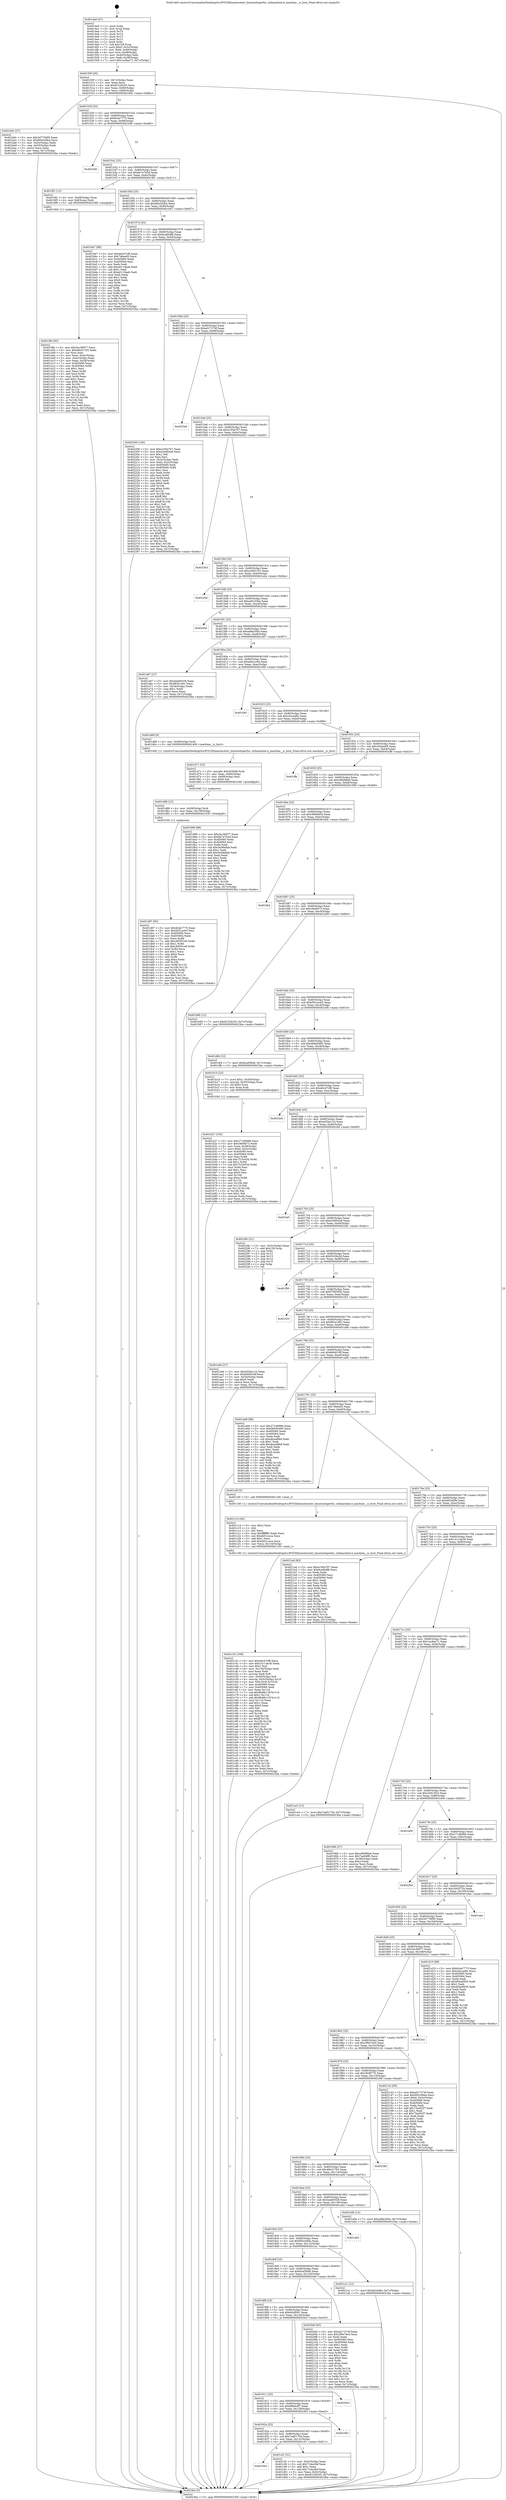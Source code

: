 digraph "0x4014e0" {
  label = "0x4014e0 (/mnt/c/Users/mathe/Desktop/tcc/POCII/binaries/extr_linuxtoolsperfui..utilmachine.h_machine__is_host_Final-ollvm.out::main(0))"
  labelloc = "t"
  node[shape=record]

  Entry [label="",width=0.3,height=0.3,shape=circle,fillcolor=black,style=filled]
  "0x40150f" [label="{
     0x40150f [26]\l
     | [instrs]\l
     &nbsp;&nbsp;0x40150f \<+3\>: mov -0x7c(%rbp),%eax\l
     &nbsp;&nbsp;0x401512 \<+2\>: mov %eax,%ecx\l
     &nbsp;&nbsp;0x401514 \<+6\>: sub $0x81526c55,%ecx\l
     &nbsp;&nbsp;0x40151a \<+3\>: mov %eax,-0x80(%rbp)\l
     &nbsp;&nbsp;0x40151d \<+6\>: mov %ecx,-0x84(%rbp)\l
     &nbsp;&nbsp;0x401523 \<+6\>: je 0000000000401b9c \<main+0x6bc\>\l
  }"]
  "0x401b9c" [label="{
     0x401b9c [27]\l
     | [instrs]\l
     &nbsp;&nbsp;0x401b9c \<+5\>: mov $0x3d775695,%eax\l
     &nbsp;&nbsp;0x401ba1 \<+5\>: mov $0x90a520b4,%ecx\l
     &nbsp;&nbsp;0x401ba6 \<+3\>: mov -0x5c(%rbp),%edx\l
     &nbsp;&nbsp;0x401ba9 \<+3\>: cmp -0x50(%rbp),%edx\l
     &nbsp;&nbsp;0x401bac \<+3\>: cmovl %ecx,%eax\l
     &nbsp;&nbsp;0x401baf \<+3\>: mov %eax,-0x7c(%rbp)\l
     &nbsp;&nbsp;0x401bb2 \<+5\>: jmp 00000000004023ba \<main+0xeda\>\l
  }"]
  "0x401529" [label="{
     0x401529 [25]\l
     | [instrs]\l
     &nbsp;&nbsp;0x401529 \<+5\>: jmp 000000000040152e \<main+0x4e\>\l
     &nbsp;&nbsp;0x40152e \<+3\>: mov -0x80(%rbp),%eax\l
     &nbsp;&nbsp;0x401531 \<+5\>: sub $0x8c4e7775,%eax\l
     &nbsp;&nbsp;0x401536 \<+6\>: mov %eax,-0x88(%rbp)\l
     &nbsp;&nbsp;0x40153c \<+6\>: je 0000000000402348 \<main+0xe68\>\l
  }"]
  Exit [label="",width=0.3,height=0.3,shape=circle,fillcolor=black,style=filled,peripheries=2]
  "0x402348" [label="{
     0x402348\l
  }", style=dashed]
  "0x401542" [label="{
     0x401542 [25]\l
     | [instrs]\l
     &nbsp;&nbsp;0x401542 \<+5\>: jmp 0000000000401547 \<main+0x67\>\l
     &nbsp;&nbsp;0x401547 \<+3\>: mov -0x80(%rbp),%eax\l
     &nbsp;&nbsp;0x40154a \<+5\>: sub $0x8e7e7b5d,%eax\l
     &nbsp;&nbsp;0x40154f \<+6\>: mov %eax,-0x8c(%rbp)\l
     &nbsp;&nbsp;0x401555 \<+6\>: je 00000000004019f1 \<main+0x511\>\l
  }"]
  "0x401d97" [label="{
     0x401d97 [93]\l
     | [instrs]\l
     &nbsp;&nbsp;0x401d97 \<+5\>: mov $0x8c4e7775,%eax\l
     &nbsp;&nbsp;0x401d9c \<+5\>: mov $0xd501acb5,%esi\l
     &nbsp;&nbsp;0x401da1 \<+7\>: mov 0x405060,%ecx\l
     &nbsp;&nbsp;0x401da8 \<+7\>: mov 0x405064,%edx\l
     &nbsp;&nbsp;0x401daf \<+3\>: mov %ecx,%r8d\l
     &nbsp;&nbsp;0x401db2 \<+7\>: add $0xc85001e9,%r8d\l
     &nbsp;&nbsp;0x401db9 \<+4\>: sub $0x1,%r8d\l
     &nbsp;&nbsp;0x401dbd \<+7\>: sub $0xc85001e9,%r8d\l
     &nbsp;&nbsp;0x401dc4 \<+4\>: imul %r8d,%ecx\l
     &nbsp;&nbsp;0x401dc8 \<+3\>: and $0x1,%ecx\l
     &nbsp;&nbsp;0x401dcb \<+3\>: cmp $0x0,%ecx\l
     &nbsp;&nbsp;0x401dce \<+4\>: sete %r9b\l
     &nbsp;&nbsp;0x401dd2 \<+3\>: cmp $0xa,%edx\l
     &nbsp;&nbsp;0x401dd5 \<+4\>: setl %r10b\l
     &nbsp;&nbsp;0x401dd9 \<+3\>: mov %r9b,%r11b\l
     &nbsp;&nbsp;0x401ddc \<+3\>: and %r10b,%r11b\l
     &nbsp;&nbsp;0x401ddf \<+3\>: xor %r10b,%r9b\l
     &nbsp;&nbsp;0x401de2 \<+3\>: or %r9b,%r11b\l
     &nbsp;&nbsp;0x401de5 \<+4\>: test $0x1,%r11b\l
     &nbsp;&nbsp;0x401de9 \<+3\>: cmovne %esi,%eax\l
     &nbsp;&nbsp;0x401dec \<+3\>: mov %eax,-0x7c(%rbp)\l
     &nbsp;&nbsp;0x401def \<+5\>: jmp 00000000004023ba \<main+0xeda\>\l
  }"]
  "0x4019f1" [label="{
     0x4019f1 [13]\l
     | [instrs]\l
     &nbsp;&nbsp;0x4019f1 \<+4\>: mov -0x48(%rbp),%rax\l
     &nbsp;&nbsp;0x4019f5 \<+4\>: mov 0x8(%rax),%rdi\l
     &nbsp;&nbsp;0x4019f9 \<+5\>: call 0000000000401060 \<atoi@plt\>\l
     | [calls]\l
     &nbsp;&nbsp;0x401060 \{1\} (unknown)\l
  }"]
  "0x40155b" [label="{
     0x40155b [25]\l
     | [instrs]\l
     &nbsp;&nbsp;0x40155b \<+5\>: jmp 0000000000401560 \<main+0x80\>\l
     &nbsp;&nbsp;0x401560 \<+3\>: mov -0x80(%rbp),%eax\l
     &nbsp;&nbsp;0x401563 \<+5\>: sub $0x90a520b4,%eax\l
     &nbsp;&nbsp;0x401568 \<+6\>: mov %eax,-0x90(%rbp)\l
     &nbsp;&nbsp;0x40156e \<+6\>: je 0000000000401bb7 \<main+0x6d7\>\l
  }"]
  "0x401d88" [label="{
     0x401d88 [15]\l
     | [instrs]\l
     &nbsp;&nbsp;0x401d88 \<+4\>: mov -0x58(%rbp),%rdi\l
     &nbsp;&nbsp;0x401d8c \<+6\>: mov %eax,-0x138(%rbp)\l
     &nbsp;&nbsp;0x401d92 \<+5\>: call 0000000000401030 \<free@plt\>\l
     | [calls]\l
     &nbsp;&nbsp;0x401030 \{1\} (unknown)\l
  }"]
  "0x401bb7" [label="{
     0x401bb7 [88]\l
     | [instrs]\l
     &nbsp;&nbsp;0x401bb7 \<+5\>: mov $0xddc47cf8,%eax\l
     &nbsp;&nbsp;0x401bbc \<+5\>: mov $0x746ee93,%ecx\l
     &nbsp;&nbsp;0x401bc1 \<+7\>: mov 0x405060,%edx\l
     &nbsp;&nbsp;0x401bc8 \<+7\>: mov 0x405064,%esi\l
     &nbsp;&nbsp;0x401bcf \<+2\>: mov %edx,%edi\l
     &nbsp;&nbsp;0x401bd1 \<+6\>: add $0xa0119aab,%edi\l
     &nbsp;&nbsp;0x401bd7 \<+3\>: sub $0x1,%edi\l
     &nbsp;&nbsp;0x401bda \<+6\>: sub $0xa0119aab,%edi\l
     &nbsp;&nbsp;0x401be0 \<+3\>: imul %edi,%edx\l
     &nbsp;&nbsp;0x401be3 \<+3\>: and $0x1,%edx\l
     &nbsp;&nbsp;0x401be6 \<+3\>: cmp $0x0,%edx\l
     &nbsp;&nbsp;0x401be9 \<+4\>: sete %r8b\l
     &nbsp;&nbsp;0x401bed \<+3\>: cmp $0xa,%esi\l
     &nbsp;&nbsp;0x401bf0 \<+4\>: setl %r9b\l
     &nbsp;&nbsp;0x401bf4 \<+3\>: mov %r8b,%r10b\l
     &nbsp;&nbsp;0x401bf7 \<+3\>: and %r9b,%r10b\l
     &nbsp;&nbsp;0x401bfa \<+3\>: xor %r9b,%r8b\l
     &nbsp;&nbsp;0x401bfd \<+3\>: or %r8b,%r10b\l
     &nbsp;&nbsp;0x401c00 \<+4\>: test $0x1,%r10b\l
     &nbsp;&nbsp;0x401c04 \<+3\>: cmovne %ecx,%eax\l
     &nbsp;&nbsp;0x401c07 \<+3\>: mov %eax,-0x7c(%rbp)\l
     &nbsp;&nbsp;0x401c0a \<+5\>: jmp 00000000004023ba \<main+0xeda\>\l
  }"]
  "0x401574" [label="{
     0x401574 [25]\l
     | [instrs]\l
     &nbsp;&nbsp;0x401574 \<+5\>: jmp 0000000000401579 \<main+0x99\>\l
     &nbsp;&nbsp;0x401579 \<+3\>: mov -0x80(%rbp),%eax\l
     &nbsp;&nbsp;0x40157c \<+5\>: sub $0x9ca80dfb,%eax\l
     &nbsp;&nbsp;0x401581 \<+6\>: mov %eax,-0x94(%rbp)\l
     &nbsp;&nbsp;0x401587 \<+6\>: je 0000000000402200 \<main+0xd20\>\l
  }"]
  "0x401d71" [label="{
     0x401d71 [23]\l
     | [instrs]\l
     &nbsp;&nbsp;0x401d71 \<+10\>: movabs $0x4030d6,%rdi\l
     &nbsp;&nbsp;0x401d7b \<+3\>: mov %eax,-0x60(%rbp)\l
     &nbsp;&nbsp;0x401d7e \<+3\>: mov -0x60(%rbp),%esi\l
     &nbsp;&nbsp;0x401d81 \<+2\>: mov $0x0,%al\l
     &nbsp;&nbsp;0x401d83 \<+5\>: call 0000000000401040 \<printf@plt\>\l
     | [calls]\l
     &nbsp;&nbsp;0x401040 \{1\} (unknown)\l
  }"]
  "0x402200" [label="{
     0x402200 [140]\l
     | [instrs]\l
     &nbsp;&nbsp;0x402200 \<+5\>: mov $0xa195a767,%eax\l
     &nbsp;&nbsp;0x402205 \<+5\>: mov $0xe34902e8,%ecx\l
     &nbsp;&nbsp;0x40220a \<+2\>: mov $0x1,%dl\l
     &nbsp;&nbsp;0x40220c \<+2\>: xor %esi,%esi\l
     &nbsp;&nbsp;0x40220e \<+3\>: mov -0x3c(%rbp),%edi\l
     &nbsp;&nbsp;0x402211 \<+3\>: mov %edi,-0x2c(%rbp)\l
     &nbsp;&nbsp;0x402214 \<+7\>: mov 0x405060,%edi\l
     &nbsp;&nbsp;0x40221b \<+8\>: mov 0x405064,%r8d\l
     &nbsp;&nbsp;0x402223 \<+3\>: sub $0x1,%esi\l
     &nbsp;&nbsp;0x402226 \<+3\>: mov %edi,%r9d\l
     &nbsp;&nbsp;0x402229 \<+3\>: add %esi,%r9d\l
     &nbsp;&nbsp;0x40222c \<+4\>: imul %r9d,%edi\l
     &nbsp;&nbsp;0x402230 \<+3\>: and $0x1,%edi\l
     &nbsp;&nbsp;0x402233 \<+3\>: cmp $0x0,%edi\l
     &nbsp;&nbsp;0x402236 \<+4\>: sete %r10b\l
     &nbsp;&nbsp;0x40223a \<+4\>: cmp $0xa,%r8d\l
     &nbsp;&nbsp;0x40223e \<+4\>: setl %r11b\l
     &nbsp;&nbsp;0x402242 \<+3\>: mov %r10b,%bl\l
     &nbsp;&nbsp;0x402245 \<+3\>: xor $0xff,%bl\l
     &nbsp;&nbsp;0x402248 \<+3\>: mov %r11b,%r14b\l
     &nbsp;&nbsp;0x40224b \<+4\>: xor $0xff,%r14b\l
     &nbsp;&nbsp;0x40224f \<+3\>: xor $0x1,%dl\l
     &nbsp;&nbsp;0x402252 \<+3\>: mov %bl,%r15b\l
     &nbsp;&nbsp;0x402255 \<+4\>: and $0xff,%r15b\l
     &nbsp;&nbsp;0x402259 \<+3\>: and %dl,%r10b\l
     &nbsp;&nbsp;0x40225c \<+3\>: mov %r14b,%r12b\l
     &nbsp;&nbsp;0x40225f \<+4\>: and $0xff,%r12b\l
     &nbsp;&nbsp;0x402263 \<+3\>: and %dl,%r11b\l
     &nbsp;&nbsp;0x402266 \<+3\>: or %r10b,%r15b\l
     &nbsp;&nbsp;0x402269 \<+3\>: or %r11b,%r12b\l
     &nbsp;&nbsp;0x40226c \<+3\>: xor %r12b,%r15b\l
     &nbsp;&nbsp;0x40226f \<+3\>: or %r14b,%bl\l
     &nbsp;&nbsp;0x402272 \<+3\>: xor $0xff,%bl\l
     &nbsp;&nbsp;0x402275 \<+3\>: or $0x1,%dl\l
     &nbsp;&nbsp;0x402278 \<+2\>: and %dl,%bl\l
     &nbsp;&nbsp;0x40227a \<+3\>: or %bl,%r15b\l
     &nbsp;&nbsp;0x40227d \<+4\>: test $0x1,%r15b\l
     &nbsp;&nbsp;0x402281 \<+3\>: cmovne %ecx,%eax\l
     &nbsp;&nbsp;0x402284 \<+3\>: mov %eax,-0x7c(%rbp)\l
     &nbsp;&nbsp;0x402287 \<+5\>: jmp 00000000004023ba \<main+0xeda\>\l
  }"]
  "0x40158d" [label="{
     0x40158d [25]\l
     | [instrs]\l
     &nbsp;&nbsp;0x40158d \<+5\>: jmp 0000000000401592 \<main+0xb2\>\l
     &nbsp;&nbsp;0x401592 \<+3\>: mov -0x80(%rbp),%eax\l
     &nbsp;&nbsp;0x401595 \<+5\>: sub $0xa017274f,%eax\l
     &nbsp;&nbsp;0x40159a \<+6\>: mov %eax,-0x98(%rbp)\l
     &nbsp;&nbsp;0x4015a0 \<+6\>: je 00000000004023a0 \<main+0xec0\>\l
  }"]
  "0x401943" [label="{
     0x401943\l
  }", style=dashed]
  "0x4023a0" [label="{
     0x4023a0\l
  }", style=dashed]
  "0x4015a6" [label="{
     0x4015a6 [25]\l
     | [instrs]\l
     &nbsp;&nbsp;0x4015a6 \<+5\>: jmp 00000000004015ab \<main+0xcb\>\l
     &nbsp;&nbsp;0x4015ab \<+3\>: mov -0x80(%rbp),%eax\l
     &nbsp;&nbsp;0x4015ae \<+5\>: sub $0xa195a767,%eax\l
     &nbsp;&nbsp;0x4015b3 \<+6\>: mov %eax,-0x9c(%rbp)\l
     &nbsp;&nbsp;0x4015b9 \<+6\>: je 00000000004023b3 \<main+0xed3\>\l
  }"]
  "0x401cf1" [label="{
     0x401cf1 [31]\l
     | [instrs]\l
     &nbsp;&nbsp;0x401cf1 \<+3\>: mov -0x5c(%rbp),%eax\l
     &nbsp;&nbsp;0x401cf4 \<+5\>: sub $0x71dec9af,%eax\l
     &nbsp;&nbsp;0x401cf9 \<+3\>: add $0x1,%eax\l
     &nbsp;&nbsp;0x401cfc \<+5\>: add $0x71dec9af,%eax\l
     &nbsp;&nbsp;0x401d01 \<+3\>: mov %eax,-0x5c(%rbp)\l
     &nbsp;&nbsp;0x401d04 \<+7\>: movl $0x81526c55,-0x7c(%rbp)\l
     &nbsp;&nbsp;0x401d0b \<+5\>: jmp 00000000004023ba \<main+0xeda\>\l
  }"]
  "0x4023b3" [label="{
     0x4023b3\l
  }", style=dashed]
  "0x4015bf" [label="{
     0x4015bf [25]\l
     | [instrs]\l
     &nbsp;&nbsp;0x4015bf \<+5\>: jmp 00000000004015c4 \<main+0xe4\>\l
     &nbsp;&nbsp;0x4015c4 \<+3\>: mov -0x80(%rbp),%eax\l
     &nbsp;&nbsp;0x4015c7 \<+5\>: sub $0xa3d02191,%eax\l
     &nbsp;&nbsp;0x4015cc \<+6\>: mov %eax,-0xa0(%rbp)\l
     &nbsp;&nbsp;0x4015d2 \<+6\>: je 0000000000401e2e \<main+0x94e\>\l
  }"]
  "0x40192a" [label="{
     0x40192a [25]\l
     | [instrs]\l
     &nbsp;&nbsp;0x40192a \<+5\>: jmp 000000000040192f \<main+0x44f\>\l
     &nbsp;&nbsp;0x40192f \<+3\>: mov -0x80(%rbp),%eax\l
     &nbsp;&nbsp;0x401932 \<+5\>: sub $0x7ad0175d,%eax\l
     &nbsp;&nbsp;0x401937 \<+6\>: mov %eax,-0x12c(%rbp)\l
     &nbsp;&nbsp;0x40193d \<+6\>: je 0000000000401cf1 \<main+0x811\>\l
  }"]
  "0x401e2e" [label="{
     0x401e2e\l
  }", style=dashed]
  "0x4015d8" [label="{
     0x4015d8 [25]\l
     | [instrs]\l
     &nbsp;&nbsp;0x4015d8 \<+5\>: jmp 00000000004015dd \<main+0xfd\>\l
     &nbsp;&nbsp;0x4015dd \<+3\>: mov -0x80(%rbp),%eax\l
     &nbsp;&nbsp;0x4015e0 \<+5\>: sub $0xad5c33be,%eax\l
     &nbsp;&nbsp;0x4015e5 \<+6\>: mov %eax,-0xa4(%rbp)\l
     &nbsp;&nbsp;0x4015eb \<+6\>: je 000000000040204e \<main+0xb6e\>\l
  }"]
  "0x402383" [label="{
     0x402383\l
  }", style=dashed]
  "0x40204e" [label="{
     0x40204e\l
  }", style=dashed]
  "0x4015f1" [label="{
     0x4015f1 [25]\l
     | [instrs]\l
     &nbsp;&nbsp;0x4015f1 \<+5\>: jmp 00000000004015f6 \<main+0x116\>\l
     &nbsp;&nbsp;0x4015f6 \<+3\>: mov -0x80(%rbp),%eax\l
     &nbsp;&nbsp;0x4015f9 \<+5\>: sub $0xad9e295e,%eax\l
     &nbsp;&nbsp;0x4015fe \<+6\>: mov %eax,-0xa8(%rbp)\l
     &nbsp;&nbsp;0x401604 \<+6\>: je 0000000000401a67 \<main+0x587\>\l
  }"]
  "0x401911" [label="{
     0x401911 [25]\l
     | [instrs]\l
     &nbsp;&nbsp;0x401911 \<+5\>: jmp 0000000000401916 \<main+0x436\>\l
     &nbsp;&nbsp;0x401916 \<+3\>: mov -0x80(%rbp),%eax\l
     &nbsp;&nbsp;0x401919 \<+5\>: sub $0x6f66b4f7,%eax\l
     &nbsp;&nbsp;0x40191e \<+6\>: mov %eax,-0x128(%rbp)\l
     &nbsp;&nbsp;0x401924 \<+6\>: je 0000000000402383 \<main+0xea3\>\l
  }"]
  "0x401a67" [label="{
     0x401a67 [27]\l
     | [instrs]\l
     &nbsp;&nbsp;0x401a67 \<+5\>: mov $0x4add0328,%eax\l
     &nbsp;&nbsp;0x401a6c \<+5\>: mov $0xf83e1461,%ecx\l
     &nbsp;&nbsp;0x401a71 \<+3\>: mov -0x34(%rbp),%edx\l
     &nbsp;&nbsp;0x401a74 \<+3\>: cmp $0x1,%edx\l
     &nbsp;&nbsp;0x401a77 \<+3\>: cmovl %ecx,%eax\l
     &nbsp;&nbsp;0x401a7a \<+3\>: mov %eax,-0x7c(%rbp)\l
     &nbsp;&nbsp;0x401a7d \<+5\>: jmp 00000000004023ba \<main+0xeda\>\l
  }"]
  "0x40160a" [label="{
     0x40160a [25]\l
     | [instrs]\l
     &nbsp;&nbsp;0x40160a \<+5\>: jmp 000000000040160f \<main+0x12f\>\l
     &nbsp;&nbsp;0x40160f \<+3\>: mov -0x80(%rbp),%eax\l
     &nbsp;&nbsp;0x401612 \<+5\>: sub $0xaf4e1e46,%eax\l
     &nbsp;&nbsp;0x401617 \<+6\>: mov %eax,-0xac(%rbp)\l
     &nbsp;&nbsp;0x40161d \<+6\>: je 0000000000401f40 \<main+0xa60\>\l
  }"]
  "0x4020e3" [label="{
     0x4020e3\l
  }", style=dashed]
  "0x401f40" [label="{
     0x401f40\l
  }", style=dashed]
  "0x401623" [label="{
     0x401623 [25]\l
     | [instrs]\l
     &nbsp;&nbsp;0x401623 \<+5\>: jmp 0000000000401628 \<main+0x148\>\l
     &nbsp;&nbsp;0x401628 \<+3\>: mov -0x80(%rbp),%eax\l
     &nbsp;&nbsp;0x40162b \<+5\>: sub $0xc02cad9c,%eax\l
     &nbsp;&nbsp;0x401630 \<+6\>: mov %eax,-0xb0(%rbp)\l
     &nbsp;&nbsp;0x401636 \<+6\>: je 0000000000401d68 \<main+0x888\>\l
  }"]
  "0x4018f8" [label="{
     0x4018f8 [25]\l
     | [instrs]\l
     &nbsp;&nbsp;0x4018f8 \<+5\>: jmp 00000000004018fd \<main+0x41d\>\l
     &nbsp;&nbsp;0x4018fd \<+3\>: mov -0x80(%rbp),%eax\l
     &nbsp;&nbsp;0x401900 \<+5\>: sub $0x6cfcf091,%eax\l
     &nbsp;&nbsp;0x401905 \<+6\>: mov %eax,-0x124(%rbp)\l
     &nbsp;&nbsp;0x40190b \<+6\>: je 00000000004020e3 \<main+0xc03\>\l
  }"]
  "0x401d68" [label="{
     0x401d68 [9]\l
     | [instrs]\l
     &nbsp;&nbsp;0x401d68 \<+4\>: mov -0x58(%rbp),%rdi\l
     &nbsp;&nbsp;0x401d6c \<+5\>: call 0000000000401400 \<machine__is_host\>\l
     | [calls]\l
     &nbsp;&nbsp;0x401400 \{1\} (/mnt/c/Users/mathe/Desktop/tcc/POCII/binaries/extr_linuxtoolsperfui..utilmachine.h_machine__is_host_Final-ollvm.out::machine__is_host)\l
  }"]
  "0x40163c" [label="{
     0x40163c [25]\l
     | [instrs]\l
     &nbsp;&nbsp;0x40163c \<+5\>: jmp 0000000000401641 \<main+0x161\>\l
     &nbsp;&nbsp;0x401641 \<+3\>: mov -0x80(%rbp),%eax\l
     &nbsp;&nbsp;0x401644 \<+5\>: sub $0xc05eee09,%eax\l
     &nbsp;&nbsp;0x401649 \<+6\>: mov %eax,-0xb4(%rbp)\l
     &nbsp;&nbsp;0x40164f \<+6\>: je 0000000000401ffb \<main+0xb1b\>\l
  }"]
  "0x4020ef" [label="{
     0x4020ef [83]\l
     | [instrs]\l
     &nbsp;&nbsp;0x4020ef \<+5\>: mov $0xa017274f,%eax\l
     &nbsp;&nbsp;0x4020f4 \<+5\>: mov $0x3f9e7dcd,%ecx\l
     &nbsp;&nbsp;0x4020f9 \<+2\>: xor %edx,%edx\l
     &nbsp;&nbsp;0x4020fb \<+7\>: mov 0x405060,%esi\l
     &nbsp;&nbsp;0x402102 \<+7\>: mov 0x405064,%edi\l
     &nbsp;&nbsp;0x402109 \<+3\>: sub $0x1,%edx\l
     &nbsp;&nbsp;0x40210c \<+3\>: mov %esi,%r8d\l
     &nbsp;&nbsp;0x40210f \<+3\>: add %edx,%r8d\l
     &nbsp;&nbsp;0x402112 \<+4\>: imul %r8d,%esi\l
     &nbsp;&nbsp;0x402116 \<+3\>: and $0x1,%esi\l
     &nbsp;&nbsp;0x402119 \<+3\>: cmp $0x0,%esi\l
     &nbsp;&nbsp;0x40211c \<+4\>: sete %r9b\l
     &nbsp;&nbsp;0x402120 \<+3\>: cmp $0xa,%edi\l
     &nbsp;&nbsp;0x402123 \<+4\>: setl %r10b\l
     &nbsp;&nbsp;0x402127 \<+3\>: mov %r9b,%r11b\l
     &nbsp;&nbsp;0x40212a \<+3\>: and %r10b,%r11b\l
     &nbsp;&nbsp;0x40212d \<+3\>: xor %r10b,%r9b\l
     &nbsp;&nbsp;0x402130 \<+3\>: or %r9b,%r11b\l
     &nbsp;&nbsp;0x402133 \<+4\>: test $0x1,%r11b\l
     &nbsp;&nbsp;0x402137 \<+3\>: cmovne %ecx,%eax\l
     &nbsp;&nbsp;0x40213a \<+3\>: mov %eax,-0x7c(%rbp)\l
     &nbsp;&nbsp;0x40213d \<+5\>: jmp 00000000004023ba \<main+0xeda\>\l
  }"]
  "0x401ffb" [label="{
     0x401ffb\l
  }", style=dashed]
  "0x401655" [label="{
     0x401655 [25]\l
     | [instrs]\l
     &nbsp;&nbsp;0x401655 \<+5\>: jmp 000000000040165a \<main+0x17a\>\l
     &nbsp;&nbsp;0x40165a \<+3\>: mov -0x80(%rbp),%eax\l
     &nbsp;&nbsp;0x40165d \<+5\>: sub $0xc69d98e6,%eax\l
     &nbsp;&nbsp;0x401662 \<+6\>: mov %eax,-0xb8(%rbp)\l
     &nbsp;&nbsp;0x401668 \<+6\>: je 0000000000401999 \<main+0x4b9\>\l
  }"]
  "0x4018df" [label="{
     0x4018df [25]\l
     | [instrs]\l
     &nbsp;&nbsp;0x4018df \<+5\>: jmp 00000000004018e4 \<main+0x404\>\l
     &nbsp;&nbsp;0x4018e4 \<+3\>: mov -0x80(%rbp),%eax\l
     &nbsp;&nbsp;0x4018e7 \<+5\>: sub $0x6caf3846,%eax\l
     &nbsp;&nbsp;0x4018ec \<+6\>: mov %eax,-0x120(%rbp)\l
     &nbsp;&nbsp;0x4018f2 \<+6\>: je 00000000004020ef \<main+0xc0f\>\l
  }"]
  "0x401999" [label="{
     0x401999 [88]\l
     | [instrs]\l
     &nbsp;&nbsp;0x401999 \<+5\>: mov $0x3ec36977,%eax\l
     &nbsp;&nbsp;0x40199e \<+5\>: mov $0x8e7e7b5d,%ecx\l
     &nbsp;&nbsp;0x4019a3 \<+7\>: mov 0x405060,%edx\l
     &nbsp;&nbsp;0x4019aa \<+7\>: mov 0x405064,%esi\l
     &nbsp;&nbsp;0x4019b1 \<+2\>: mov %edx,%edi\l
     &nbsp;&nbsp;0x4019b3 \<+6\>: sub $0x5e58e8ab,%edi\l
     &nbsp;&nbsp;0x4019b9 \<+3\>: sub $0x1,%edi\l
     &nbsp;&nbsp;0x4019bc \<+6\>: add $0x5e58e8ab,%edi\l
     &nbsp;&nbsp;0x4019c2 \<+3\>: imul %edi,%edx\l
     &nbsp;&nbsp;0x4019c5 \<+3\>: and $0x1,%edx\l
     &nbsp;&nbsp;0x4019c8 \<+3\>: cmp $0x0,%edx\l
     &nbsp;&nbsp;0x4019cb \<+4\>: sete %r8b\l
     &nbsp;&nbsp;0x4019cf \<+3\>: cmp $0xa,%esi\l
     &nbsp;&nbsp;0x4019d2 \<+4\>: setl %r9b\l
     &nbsp;&nbsp;0x4019d6 \<+3\>: mov %r8b,%r10b\l
     &nbsp;&nbsp;0x4019d9 \<+3\>: and %r9b,%r10b\l
     &nbsp;&nbsp;0x4019dc \<+3\>: xor %r9b,%r8b\l
     &nbsp;&nbsp;0x4019df \<+3\>: or %r8b,%r10b\l
     &nbsp;&nbsp;0x4019e2 \<+4\>: test $0x1,%r10b\l
     &nbsp;&nbsp;0x4019e6 \<+3\>: cmovne %ecx,%eax\l
     &nbsp;&nbsp;0x4019e9 \<+3\>: mov %eax,-0x7c(%rbp)\l
     &nbsp;&nbsp;0x4019ec \<+5\>: jmp 00000000004023ba \<main+0xeda\>\l
  }"]
  "0x40166e" [label="{
     0x40166e [25]\l
     | [instrs]\l
     &nbsp;&nbsp;0x40166e \<+5\>: jmp 0000000000401673 \<main+0x193\>\l
     &nbsp;&nbsp;0x401673 \<+3\>: mov -0x80(%rbp),%eax\l
     &nbsp;&nbsp;0x401676 \<+5\>: sub $0xc969e93e,%eax\l
     &nbsp;&nbsp;0x40167b \<+6\>: mov %eax,-0xbc(%rbp)\l
     &nbsp;&nbsp;0x401681 \<+6\>: je 0000000000401fb4 \<main+0xad4\>\l
  }"]
  "0x4021a1" [label="{
     0x4021a1 [12]\l
     | [instrs]\l
     &nbsp;&nbsp;0x4021a1 \<+7\>: movl $0xdd34d9e,-0x7c(%rbp)\l
     &nbsp;&nbsp;0x4021a8 \<+5\>: jmp 00000000004023ba \<main+0xeda\>\l
  }"]
  "0x401fb4" [label="{
     0x401fb4\l
  }", style=dashed]
  "0x401687" [label="{
     0x401687 [25]\l
     | [instrs]\l
     &nbsp;&nbsp;0x401687 \<+5\>: jmp 000000000040168c \<main+0x1ac\>\l
     &nbsp;&nbsp;0x40168c \<+3\>: mov -0x80(%rbp),%eax\l
     &nbsp;&nbsp;0x40168f \<+5\>: sub $0xc9e6f473,%eax\l
     &nbsp;&nbsp;0x401694 \<+6\>: mov %eax,-0xc0(%rbp)\l
     &nbsp;&nbsp;0x40169a \<+6\>: je 0000000000401b90 \<main+0x6b0\>\l
  }"]
  "0x4018c6" [label="{
     0x4018c6 [25]\l
     | [instrs]\l
     &nbsp;&nbsp;0x4018c6 \<+5\>: jmp 00000000004018cb \<main+0x3eb\>\l
     &nbsp;&nbsp;0x4018cb \<+3\>: mov -0x80(%rbp),%eax\l
     &nbsp;&nbsp;0x4018ce \<+5\>: sub $0x692c084a,%eax\l
     &nbsp;&nbsp;0x4018d3 \<+6\>: mov %eax,-0x11c(%rbp)\l
     &nbsp;&nbsp;0x4018d9 \<+6\>: je 00000000004021a1 \<main+0xcc1\>\l
  }"]
  "0x401b90" [label="{
     0x401b90 [12]\l
     | [instrs]\l
     &nbsp;&nbsp;0x401b90 \<+7\>: movl $0x81526c55,-0x7c(%rbp)\l
     &nbsp;&nbsp;0x401b97 \<+5\>: jmp 00000000004023ba \<main+0xeda\>\l
  }"]
  "0x4016a0" [label="{
     0x4016a0 [25]\l
     | [instrs]\l
     &nbsp;&nbsp;0x4016a0 \<+5\>: jmp 00000000004016a5 \<main+0x1c5\>\l
     &nbsp;&nbsp;0x4016a5 \<+3\>: mov -0x80(%rbp),%eax\l
     &nbsp;&nbsp;0x4016a8 \<+5\>: sub $0xd501acb5,%eax\l
     &nbsp;&nbsp;0x4016ad \<+6\>: mov %eax,-0xc4(%rbp)\l
     &nbsp;&nbsp;0x4016b3 \<+6\>: je 0000000000401df4 \<main+0x914\>\l
  }"]
  "0x401a82" [label="{
     0x401a82\l
  }", style=dashed]
  "0x401df4" [label="{
     0x401df4 [12]\l
     | [instrs]\l
     &nbsp;&nbsp;0x401df4 \<+7\>: movl $0x6caf3846,-0x7c(%rbp)\l
     &nbsp;&nbsp;0x401dfb \<+5\>: jmp 00000000004023ba \<main+0xeda\>\l
  }"]
  "0x4016b9" [label="{
     0x4016b9 [25]\l
     | [instrs]\l
     &nbsp;&nbsp;0x4016b9 \<+5\>: jmp 00000000004016be \<main+0x1de\>\l
     &nbsp;&nbsp;0x4016be \<+3\>: mov -0x80(%rbp),%eax\l
     &nbsp;&nbsp;0x4016c1 \<+5\>: sub $0xdb940485,%eax\l
     &nbsp;&nbsp;0x4016c6 \<+6\>: mov %eax,-0xc8(%rbp)\l
     &nbsp;&nbsp;0x4016cc \<+6\>: je 0000000000401b10 \<main+0x630\>\l
  }"]
  "0x401c3c" [label="{
     0x401c3c [169]\l
     | [instrs]\l
     &nbsp;&nbsp;0x401c3c \<+5\>: mov $0xddc47cf8,%ecx\l
     &nbsp;&nbsp;0x401c41 \<+5\>: mov $0x14114e36,%edx\l
     &nbsp;&nbsp;0x401c46 \<+3\>: mov $0x1,%sil\l
     &nbsp;&nbsp;0x401c49 \<+6\>: mov -0x134(%rbp),%edi\l
     &nbsp;&nbsp;0x401c4f \<+3\>: imul %eax,%edi\l
     &nbsp;&nbsp;0x401c52 \<+3\>: movslq %edi,%r8\l
     &nbsp;&nbsp;0x401c55 \<+4\>: mov -0x58(%rbp),%r9\l
     &nbsp;&nbsp;0x401c59 \<+4\>: movslq -0x5c(%rbp),%r10\l
     &nbsp;&nbsp;0x401c5d \<+4\>: mov %r8,(%r9,%r10,8)\l
     &nbsp;&nbsp;0x401c61 \<+7\>: mov 0x405060,%eax\l
     &nbsp;&nbsp;0x401c68 \<+7\>: mov 0x405064,%edi\l
     &nbsp;&nbsp;0x401c6f \<+3\>: mov %eax,%r11d\l
     &nbsp;&nbsp;0x401c72 \<+7\>: sub $0x8bd8c13f,%r11d\l
     &nbsp;&nbsp;0x401c79 \<+4\>: sub $0x1,%r11d\l
     &nbsp;&nbsp;0x401c7d \<+7\>: add $0x8bd8c13f,%r11d\l
     &nbsp;&nbsp;0x401c84 \<+4\>: imul %r11d,%eax\l
     &nbsp;&nbsp;0x401c88 \<+3\>: and $0x1,%eax\l
     &nbsp;&nbsp;0x401c8b \<+3\>: cmp $0x0,%eax\l
     &nbsp;&nbsp;0x401c8e \<+3\>: sete %bl\l
     &nbsp;&nbsp;0x401c91 \<+3\>: cmp $0xa,%edi\l
     &nbsp;&nbsp;0x401c94 \<+4\>: setl %r14b\l
     &nbsp;&nbsp;0x401c98 \<+3\>: mov %bl,%r15b\l
     &nbsp;&nbsp;0x401c9b \<+4\>: xor $0xff,%r15b\l
     &nbsp;&nbsp;0x401c9f \<+3\>: mov %r14b,%r12b\l
     &nbsp;&nbsp;0x401ca2 \<+4\>: xor $0xff,%r12b\l
     &nbsp;&nbsp;0x401ca6 \<+4\>: xor $0x1,%sil\l
     &nbsp;&nbsp;0x401caa \<+3\>: mov %r15b,%r13b\l
     &nbsp;&nbsp;0x401cad \<+4\>: and $0xff,%r13b\l
     &nbsp;&nbsp;0x401cb1 \<+3\>: and %sil,%bl\l
     &nbsp;&nbsp;0x401cb4 \<+3\>: mov %r12b,%al\l
     &nbsp;&nbsp;0x401cb7 \<+2\>: and $0xff,%al\l
     &nbsp;&nbsp;0x401cb9 \<+3\>: and %sil,%r14b\l
     &nbsp;&nbsp;0x401cbc \<+3\>: or %bl,%r13b\l
     &nbsp;&nbsp;0x401cbf \<+3\>: or %r14b,%al\l
     &nbsp;&nbsp;0x401cc2 \<+3\>: xor %al,%r13b\l
     &nbsp;&nbsp;0x401cc5 \<+3\>: or %r12b,%r15b\l
     &nbsp;&nbsp;0x401cc8 \<+4\>: xor $0xff,%r15b\l
     &nbsp;&nbsp;0x401ccc \<+4\>: or $0x1,%sil\l
     &nbsp;&nbsp;0x401cd0 \<+3\>: and %sil,%r15b\l
     &nbsp;&nbsp;0x401cd3 \<+3\>: or %r15b,%r13b\l
     &nbsp;&nbsp;0x401cd6 \<+4\>: test $0x1,%r13b\l
     &nbsp;&nbsp;0x401cda \<+3\>: cmovne %edx,%ecx\l
     &nbsp;&nbsp;0x401cdd \<+3\>: mov %ecx,-0x7c(%rbp)\l
     &nbsp;&nbsp;0x401ce0 \<+5\>: jmp 00000000004023ba \<main+0xeda\>\l
  }"]
  "0x401b10" [label="{
     0x401b10 [23]\l
     | [instrs]\l
     &nbsp;&nbsp;0x401b10 \<+7\>: movl $0x1,-0x50(%rbp)\l
     &nbsp;&nbsp;0x401b17 \<+4\>: movslq -0x50(%rbp),%rax\l
     &nbsp;&nbsp;0x401b1b \<+4\>: shl $0x3,%rax\l
     &nbsp;&nbsp;0x401b1f \<+3\>: mov %rax,%rdi\l
     &nbsp;&nbsp;0x401b22 \<+5\>: call 0000000000401050 \<malloc@plt\>\l
     | [calls]\l
     &nbsp;&nbsp;0x401050 \{1\} (unknown)\l
  }"]
  "0x4016d2" [label="{
     0x4016d2 [25]\l
     | [instrs]\l
     &nbsp;&nbsp;0x4016d2 \<+5\>: jmp 00000000004016d7 \<main+0x1f7\>\l
     &nbsp;&nbsp;0x4016d7 \<+3\>: mov -0x80(%rbp),%eax\l
     &nbsp;&nbsp;0x4016da \<+5\>: sub $0xddc47cf8,%eax\l
     &nbsp;&nbsp;0x4016df \<+6\>: mov %eax,-0xcc(%rbp)\l
     &nbsp;&nbsp;0x4016e5 \<+6\>: je 00000000004022eb \<main+0xe0b\>\l
  }"]
  "0x401c14" [label="{
     0x401c14 [40]\l
     | [instrs]\l
     &nbsp;&nbsp;0x401c14 \<+5\>: mov $0x2,%ecx\l
     &nbsp;&nbsp;0x401c19 \<+1\>: cltd\l
     &nbsp;&nbsp;0x401c1a \<+2\>: idiv %ecx\l
     &nbsp;&nbsp;0x401c1c \<+6\>: imul $0xfffffffe,%edx,%ecx\l
     &nbsp;&nbsp;0x401c22 \<+6\>: sub $0xd451ceca,%ecx\l
     &nbsp;&nbsp;0x401c28 \<+3\>: add $0x1,%ecx\l
     &nbsp;&nbsp;0x401c2b \<+6\>: add $0xd451ceca,%ecx\l
     &nbsp;&nbsp;0x401c31 \<+6\>: mov %ecx,-0x134(%rbp)\l
     &nbsp;&nbsp;0x401c37 \<+5\>: call 0000000000401160 \<next_i\>\l
     | [calls]\l
     &nbsp;&nbsp;0x401160 \{1\} (/mnt/c/Users/mathe/Desktop/tcc/POCII/binaries/extr_linuxtoolsperfui..utilmachine.h_machine__is_host_Final-ollvm.out::next_i)\l
  }"]
  "0x4022eb" [label="{
     0x4022eb\l
  }", style=dashed]
  "0x4016eb" [label="{
     0x4016eb [25]\l
     | [instrs]\l
     &nbsp;&nbsp;0x4016eb \<+5\>: jmp 00000000004016f0 \<main+0x210\>\l
     &nbsp;&nbsp;0x4016f0 \<+3\>: mov -0x80(%rbp),%eax\l
     &nbsp;&nbsp;0x4016f3 \<+5\>: sub $0xe02be11b,%eax\l
     &nbsp;&nbsp;0x4016f8 \<+6\>: mov %eax,-0xd0(%rbp)\l
     &nbsp;&nbsp;0x4016fe \<+6\>: je 0000000000401fef \<main+0xb0f\>\l
  }"]
  "0x401b27" [label="{
     0x401b27 [105]\l
     | [instrs]\l
     &nbsp;&nbsp;0x401b27 \<+5\>: mov $0x271d6989,%ecx\l
     &nbsp;&nbsp;0x401b2c \<+5\>: mov $0xc9e6f473,%edx\l
     &nbsp;&nbsp;0x401b31 \<+4\>: mov %rax,-0x58(%rbp)\l
     &nbsp;&nbsp;0x401b35 \<+7\>: movl $0x0,-0x5c(%rbp)\l
     &nbsp;&nbsp;0x401b3c \<+7\>: mov 0x405060,%esi\l
     &nbsp;&nbsp;0x401b43 \<+8\>: mov 0x405064,%r8d\l
     &nbsp;&nbsp;0x401b4b \<+3\>: mov %esi,%r9d\l
     &nbsp;&nbsp;0x401b4e \<+7\>: add $0x751fc03d,%r9d\l
     &nbsp;&nbsp;0x401b55 \<+4\>: sub $0x1,%r9d\l
     &nbsp;&nbsp;0x401b59 \<+7\>: sub $0x751fc03d,%r9d\l
     &nbsp;&nbsp;0x401b60 \<+4\>: imul %r9d,%esi\l
     &nbsp;&nbsp;0x401b64 \<+3\>: and $0x1,%esi\l
     &nbsp;&nbsp;0x401b67 \<+3\>: cmp $0x0,%esi\l
     &nbsp;&nbsp;0x401b6a \<+4\>: sete %r10b\l
     &nbsp;&nbsp;0x401b6e \<+4\>: cmp $0xa,%r8d\l
     &nbsp;&nbsp;0x401b72 \<+4\>: setl %r11b\l
     &nbsp;&nbsp;0x401b76 \<+3\>: mov %r10b,%bl\l
     &nbsp;&nbsp;0x401b79 \<+3\>: and %r11b,%bl\l
     &nbsp;&nbsp;0x401b7c \<+3\>: xor %r11b,%r10b\l
     &nbsp;&nbsp;0x401b7f \<+3\>: or %r10b,%bl\l
     &nbsp;&nbsp;0x401b82 \<+3\>: test $0x1,%bl\l
     &nbsp;&nbsp;0x401b85 \<+3\>: cmovne %edx,%ecx\l
     &nbsp;&nbsp;0x401b88 \<+3\>: mov %ecx,-0x7c(%rbp)\l
     &nbsp;&nbsp;0x401b8b \<+5\>: jmp 00000000004023ba \<main+0xeda\>\l
  }"]
  "0x401fef" [label="{
     0x401fef\l
  }", style=dashed]
  "0x401704" [label="{
     0x401704 [25]\l
     | [instrs]\l
     &nbsp;&nbsp;0x401704 \<+5\>: jmp 0000000000401709 \<main+0x229\>\l
     &nbsp;&nbsp;0x401709 \<+3\>: mov -0x80(%rbp),%eax\l
     &nbsp;&nbsp;0x40170c \<+5\>: sub $0xe34902e8,%eax\l
     &nbsp;&nbsp;0x401711 \<+6\>: mov %eax,-0xd4(%rbp)\l
     &nbsp;&nbsp;0x401717 \<+6\>: je 000000000040228c \<main+0xdac\>\l
  }"]
  "0x4018ad" [label="{
     0x4018ad [25]\l
     | [instrs]\l
     &nbsp;&nbsp;0x4018ad \<+5\>: jmp 00000000004018b2 \<main+0x3d2\>\l
     &nbsp;&nbsp;0x4018b2 \<+3\>: mov -0x80(%rbp),%eax\l
     &nbsp;&nbsp;0x4018b5 \<+5\>: sub $0x4add0328,%eax\l
     &nbsp;&nbsp;0x4018ba \<+6\>: mov %eax,-0x118(%rbp)\l
     &nbsp;&nbsp;0x4018c0 \<+6\>: je 0000000000401a82 \<main+0x5a2\>\l
  }"]
  "0x40228c" [label="{
     0x40228c [21]\l
     | [instrs]\l
     &nbsp;&nbsp;0x40228c \<+3\>: mov -0x2c(%rbp),%eax\l
     &nbsp;&nbsp;0x40228f \<+7\>: add $0x128,%rsp\l
     &nbsp;&nbsp;0x402296 \<+1\>: pop %rbx\l
     &nbsp;&nbsp;0x402297 \<+2\>: pop %r12\l
     &nbsp;&nbsp;0x402299 \<+2\>: pop %r13\l
     &nbsp;&nbsp;0x40229b \<+2\>: pop %r14\l
     &nbsp;&nbsp;0x40229d \<+2\>: pop %r15\l
     &nbsp;&nbsp;0x40229f \<+1\>: pop %rbp\l
     &nbsp;&nbsp;0x4022a0 \<+1\>: ret\l
  }"]
  "0x40171d" [label="{
     0x40171d [25]\l
     | [instrs]\l
     &nbsp;&nbsp;0x40171d \<+5\>: jmp 0000000000401722 \<main+0x242\>\l
     &nbsp;&nbsp;0x401722 \<+3\>: mov -0x80(%rbp),%eax\l
     &nbsp;&nbsp;0x401725 \<+5\>: sub $0xf3c59e2d,%eax\l
     &nbsp;&nbsp;0x40172a \<+6\>: mov %eax,-0xd8(%rbp)\l
     &nbsp;&nbsp;0x401730 \<+6\>: je 0000000000401f95 \<main+0xab5\>\l
  }"]
  "0x401a5b" [label="{
     0x401a5b [12]\l
     | [instrs]\l
     &nbsp;&nbsp;0x401a5b \<+7\>: movl $0xad9e295e,-0x7c(%rbp)\l
     &nbsp;&nbsp;0x401a62 \<+5\>: jmp 00000000004023ba \<main+0xeda\>\l
  }"]
  "0x401f95" [label="{
     0x401f95\l
  }", style=dashed]
  "0x401736" [label="{
     0x401736 [25]\l
     | [instrs]\l
     &nbsp;&nbsp;0x401736 \<+5\>: jmp 000000000040173b \<main+0x25b\>\l
     &nbsp;&nbsp;0x40173b \<+3\>: mov -0x80(%rbp),%eax\l
     &nbsp;&nbsp;0x40173e \<+5\>: sub $0xf7585005,%eax\l
     &nbsp;&nbsp;0x401743 \<+6\>: mov %eax,-0xdc(%rbp)\l
     &nbsp;&nbsp;0x401749 \<+6\>: je 0000000000401f25 \<main+0xa45\>\l
  }"]
  "0x401894" [label="{
     0x401894 [25]\l
     | [instrs]\l
     &nbsp;&nbsp;0x401894 \<+5\>: jmp 0000000000401899 \<main+0x3b9\>\l
     &nbsp;&nbsp;0x401899 \<+3\>: mov -0x80(%rbp),%eax\l
     &nbsp;&nbsp;0x40189c \<+5\>: sub $0x49e317b5,%eax\l
     &nbsp;&nbsp;0x4018a1 \<+6\>: mov %eax,-0x114(%rbp)\l
     &nbsp;&nbsp;0x4018a7 \<+6\>: je 0000000000401a5b \<main+0x57b\>\l
  }"]
  "0x401f25" [label="{
     0x401f25\l
  }", style=dashed]
  "0x40174f" [label="{
     0x40174f [25]\l
     | [instrs]\l
     &nbsp;&nbsp;0x40174f \<+5\>: jmp 0000000000401754 \<main+0x274\>\l
     &nbsp;&nbsp;0x401754 \<+3\>: mov -0x80(%rbp),%eax\l
     &nbsp;&nbsp;0x401757 \<+5\>: sub $0xf83e1461,%eax\l
     &nbsp;&nbsp;0x40175c \<+6\>: mov %eax,-0xe0(%rbp)\l
     &nbsp;&nbsp;0x401762 \<+6\>: je 0000000000401a9d \<main+0x5bd\>\l
  }"]
  "0x40238f" [label="{
     0x40238f\l
  }", style=dashed]
  "0x401a9d" [label="{
     0x401a9d [27]\l
     | [instrs]\l
     &nbsp;&nbsp;0x401a9d \<+5\>: mov $0xe02be11b,%eax\l
     &nbsp;&nbsp;0x401aa2 \<+5\>: mov $0xfe94018f,%ecx\l
     &nbsp;&nbsp;0x401aa7 \<+3\>: mov -0x34(%rbp),%edx\l
     &nbsp;&nbsp;0x401aaa \<+3\>: cmp $0x0,%edx\l
     &nbsp;&nbsp;0x401aad \<+3\>: cmove %ecx,%eax\l
     &nbsp;&nbsp;0x401ab0 \<+3\>: mov %eax,-0x7c(%rbp)\l
     &nbsp;&nbsp;0x401ab3 \<+5\>: jmp 00000000004023ba \<main+0xeda\>\l
  }"]
  "0x401768" [label="{
     0x401768 [25]\l
     | [instrs]\l
     &nbsp;&nbsp;0x401768 \<+5\>: jmp 000000000040176d \<main+0x28d\>\l
     &nbsp;&nbsp;0x40176d \<+3\>: mov -0x80(%rbp),%eax\l
     &nbsp;&nbsp;0x401770 \<+5\>: sub $0xfe94018f,%eax\l
     &nbsp;&nbsp;0x401775 \<+6\>: mov %eax,-0xe4(%rbp)\l
     &nbsp;&nbsp;0x40177b \<+6\>: je 0000000000401ab8 \<main+0x5d8\>\l
  }"]
  "0x40187b" [label="{
     0x40187b [25]\l
     | [instrs]\l
     &nbsp;&nbsp;0x40187b \<+5\>: jmp 0000000000401880 \<main+0x3a0\>\l
     &nbsp;&nbsp;0x401880 \<+3\>: mov -0x80(%rbp),%eax\l
     &nbsp;&nbsp;0x401883 \<+5\>: sub $0x3fcf6775,%eax\l
     &nbsp;&nbsp;0x401888 \<+6\>: mov %eax,-0x110(%rbp)\l
     &nbsp;&nbsp;0x40188e \<+6\>: je 000000000040238f \<main+0xeaf\>\l
  }"]
  "0x401ab8" [label="{
     0x401ab8 [88]\l
     | [instrs]\l
     &nbsp;&nbsp;0x401ab8 \<+5\>: mov $0x271d6989,%eax\l
     &nbsp;&nbsp;0x401abd \<+5\>: mov $0xdb940485,%ecx\l
     &nbsp;&nbsp;0x401ac2 \<+7\>: mov 0x405060,%edx\l
     &nbsp;&nbsp;0x401ac9 \<+7\>: mov 0x405064,%esi\l
     &nbsp;&nbsp;0x401ad0 \<+2\>: mov %edx,%edi\l
     &nbsp;&nbsp;0x401ad2 \<+6\>: sub $0xabcad9b9,%edi\l
     &nbsp;&nbsp;0x401ad8 \<+3\>: sub $0x1,%edi\l
     &nbsp;&nbsp;0x401adb \<+6\>: add $0xabcad9b9,%edi\l
     &nbsp;&nbsp;0x401ae1 \<+3\>: imul %edi,%edx\l
     &nbsp;&nbsp;0x401ae4 \<+3\>: and $0x1,%edx\l
     &nbsp;&nbsp;0x401ae7 \<+3\>: cmp $0x0,%edx\l
     &nbsp;&nbsp;0x401aea \<+4\>: sete %r8b\l
     &nbsp;&nbsp;0x401aee \<+3\>: cmp $0xa,%esi\l
     &nbsp;&nbsp;0x401af1 \<+4\>: setl %r9b\l
     &nbsp;&nbsp;0x401af5 \<+3\>: mov %r8b,%r10b\l
     &nbsp;&nbsp;0x401af8 \<+3\>: and %r9b,%r10b\l
     &nbsp;&nbsp;0x401afb \<+3\>: xor %r9b,%r8b\l
     &nbsp;&nbsp;0x401afe \<+3\>: or %r8b,%r10b\l
     &nbsp;&nbsp;0x401b01 \<+4\>: test $0x1,%r10b\l
     &nbsp;&nbsp;0x401b05 \<+3\>: cmovne %ecx,%eax\l
     &nbsp;&nbsp;0x401b08 \<+3\>: mov %eax,-0x7c(%rbp)\l
     &nbsp;&nbsp;0x401b0b \<+5\>: jmp 00000000004023ba \<main+0xeda\>\l
  }"]
  "0x401781" [label="{
     0x401781 [25]\l
     | [instrs]\l
     &nbsp;&nbsp;0x401781 \<+5\>: jmp 0000000000401786 \<main+0x2a6\>\l
     &nbsp;&nbsp;0x401786 \<+3\>: mov -0x80(%rbp),%eax\l
     &nbsp;&nbsp;0x401789 \<+5\>: sub $0x746ee93,%eax\l
     &nbsp;&nbsp;0x40178e \<+6\>: mov %eax,-0xe8(%rbp)\l
     &nbsp;&nbsp;0x401794 \<+6\>: je 0000000000401c0f \<main+0x72f\>\l
  }"]
  "0x402142" [label="{
     0x402142 [95]\l
     | [instrs]\l
     &nbsp;&nbsp;0x402142 \<+5\>: mov $0xa017274f,%eax\l
     &nbsp;&nbsp;0x402147 \<+5\>: mov $0x692c084a,%ecx\l
     &nbsp;&nbsp;0x40214c \<+7\>: movl $0x0,-0x3c(%rbp)\l
     &nbsp;&nbsp;0x402153 \<+7\>: mov 0x405060,%edx\l
     &nbsp;&nbsp;0x40215a \<+7\>: mov 0x405064,%esi\l
     &nbsp;&nbsp;0x402161 \<+2\>: mov %edx,%edi\l
     &nbsp;&nbsp;0x402163 \<+6\>: add $0x73ad52f7,%edi\l
     &nbsp;&nbsp;0x402169 \<+3\>: sub $0x1,%edi\l
     &nbsp;&nbsp;0x40216c \<+6\>: sub $0x73ad52f7,%edi\l
     &nbsp;&nbsp;0x402172 \<+3\>: imul %edi,%edx\l
     &nbsp;&nbsp;0x402175 \<+3\>: and $0x1,%edx\l
     &nbsp;&nbsp;0x402178 \<+3\>: cmp $0x0,%edx\l
     &nbsp;&nbsp;0x40217b \<+4\>: sete %r8b\l
     &nbsp;&nbsp;0x40217f \<+3\>: cmp $0xa,%esi\l
     &nbsp;&nbsp;0x402182 \<+4\>: setl %r9b\l
     &nbsp;&nbsp;0x402186 \<+3\>: mov %r8b,%r10b\l
     &nbsp;&nbsp;0x402189 \<+3\>: and %r9b,%r10b\l
     &nbsp;&nbsp;0x40218c \<+3\>: xor %r9b,%r8b\l
     &nbsp;&nbsp;0x40218f \<+3\>: or %r8b,%r10b\l
     &nbsp;&nbsp;0x402192 \<+4\>: test $0x1,%r10b\l
     &nbsp;&nbsp;0x402196 \<+3\>: cmovne %ecx,%eax\l
     &nbsp;&nbsp;0x402199 \<+3\>: mov %eax,-0x7c(%rbp)\l
     &nbsp;&nbsp;0x40219c \<+5\>: jmp 00000000004023ba \<main+0xeda\>\l
  }"]
  "0x401c0f" [label="{
     0x401c0f [5]\l
     | [instrs]\l
     &nbsp;&nbsp;0x401c0f \<+5\>: call 0000000000401160 \<next_i\>\l
     | [calls]\l
     &nbsp;&nbsp;0x401160 \{1\} (/mnt/c/Users/mathe/Desktop/tcc/POCII/binaries/extr_linuxtoolsperfui..utilmachine.h_machine__is_host_Final-ollvm.out::next_i)\l
  }"]
  "0x40179a" [label="{
     0x40179a [25]\l
     | [instrs]\l
     &nbsp;&nbsp;0x40179a \<+5\>: jmp 000000000040179f \<main+0x2bf\>\l
     &nbsp;&nbsp;0x40179f \<+3\>: mov -0x80(%rbp),%eax\l
     &nbsp;&nbsp;0x4017a2 \<+5\>: sub $0xdd34d9e,%eax\l
     &nbsp;&nbsp;0x4017a7 \<+6\>: mov %eax,-0xec(%rbp)\l
     &nbsp;&nbsp;0x4017ad \<+6\>: je 00000000004021ad \<main+0xccd\>\l
  }"]
  "0x401862" [label="{
     0x401862 [25]\l
     | [instrs]\l
     &nbsp;&nbsp;0x401862 \<+5\>: jmp 0000000000401867 \<main+0x387\>\l
     &nbsp;&nbsp;0x401867 \<+3\>: mov -0x80(%rbp),%eax\l
     &nbsp;&nbsp;0x40186a \<+5\>: sub $0x3f9e7dcd,%eax\l
     &nbsp;&nbsp;0x40186f \<+6\>: mov %eax,-0x10c(%rbp)\l
     &nbsp;&nbsp;0x401875 \<+6\>: je 0000000000402142 \<main+0xc62\>\l
  }"]
  "0x4021ad" [label="{
     0x4021ad [83]\l
     | [instrs]\l
     &nbsp;&nbsp;0x4021ad \<+5\>: mov $0xa195a767,%eax\l
     &nbsp;&nbsp;0x4021b2 \<+5\>: mov $0x9ca80dfb,%ecx\l
     &nbsp;&nbsp;0x4021b7 \<+2\>: xor %edx,%edx\l
     &nbsp;&nbsp;0x4021b9 \<+7\>: mov 0x405060,%esi\l
     &nbsp;&nbsp;0x4021c0 \<+7\>: mov 0x405064,%edi\l
     &nbsp;&nbsp;0x4021c7 \<+3\>: sub $0x1,%edx\l
     &nbsp;&nbsp;0x4021ca \<+3\>: mov %esi,%r8d\l
     &nbsp;&nbsp;0x4021cd \<+3\>: add %edx,%r8d\l
     &nbsp;&nbsp;0x4021d0 \<+4\>: imul %r8d,%esi\l
     &nbsp;&nbsp;0x4021d4 \<+3\>: and $0x1,%esi\l
     &nbsp;&nbsp;0x4021d7 \<+3\>: cmp $0x0,%esi\l
     &nbsp;&nbsp;0x4021da \<+4\>: sete %r9b\l
     &nbsp;&nbsp;0x4021de \<+3\>: cmp $0xa,%edi\l
     &nbsp;&nbsp;0x4021e1 \<+4\>: setl %r10b\l
     &nbsp;&nbsp;0x4021e5 \<+3\>: mov %r9b,%r11b\l
     &nbsp;&nbsp;0x4021e8 \<+3\>: and %r10b,%r11b\l
     &nbsp;&nbsp;0x4021eb \<+3\>: xor %r10b,%r9b\l
     &nbsp;&nbsp;0x4021ee \<+3\>: or %r9b,%r11b\l
     &nbsp;&nbsp;0x4021f1 \<+4\>: test $0x1,%r11b\l
     &nbsp;&nbsp;0x4021f5 \<+3\>: cmovne %ecx,%eax\l
     &nbsp;&nbsp;0x4021f8 \<+3\>: mov %eax,-0x7c(%rbp)\l
     &nbsp;&nbsp;0x4021fb \<+5\>: jmp 00000000004023ba \<main+0xeda\>\l
  }"]
  "0x4017b3" [label="{
     0x4017b3 [25]\l
     | [instrs]\l
     &nbsp;&nbsp;0x4017b3 \<+5\>: jmp 00000000004017b8 \<main+0x2d8\>\l
     &nbsp;&nbsp;0x4017b8 \<+3\>: mov -0x80(%rbp),%eax\l
     &nbsp;&nbsp;0x4017bb \<+5\>: sub $0x14114e36,%eax\l
     &nbsp;&nbsp;0x4017c0 \<+6\>: mov %eax,-0xf0(%rbp)\l
     &nbsp;&nbsp;0x4017c6 \<+6\>: je 0000000000401ce5 \<main+0x805\>\l
  }"]
  "0x4022a1" [label="{
     0x4022a1\l
  }", style=dashed]
  "0x401ce5" [label="{
     0x401ce5 [12]\l
     | [instrs]\l
     &nbsp;&nbsp;0x401ce5 \<+7\>: movl $0x7ad0175d,-0x7c(%rbp)\l
     &nbsp;&nbsp;0x401cec \<+5\>: jmp 00000000004023ba \<main+0xeda\>\l
  }"]
  "0x4017cc" [label="{
     0x4017cc [25]\l
     | [instrs]\l
     &nbsp;&nbsp;0x4017cc \<+5\>: jmp 00000000004017d1 \<main+0x2f1\>\l
     &nbsp;&nbsp;0x4017d1 \<+3\>: mov -0x80(%rbp),%eax\l
     &nbsp;&nbsp;0x4017d4 \<+5\>: sub $0x1ac8ae71,%eax\l
     &nbsp;&nbsp;0x4017d9 \<+6\>: mov %eax,-0xf4(%rbp)\l
     &nbsp;&nbsp;0x4017df \<+6\>: je 0000000000401966 \<main+0x486\>\l
  }"]
  "0x401849" [label="{
     0x401849 [25]\l
     | [instrs]\l
     &nbsp;&nbsp;0x401849 \<+5\>: jmp 000000000040184e \<main+0x36e\>\l
     &nbsp;&nbsp;0x40184e \<+3\>: mov -0x80(%rbp),%eax\l
     &nbsp;&nbsp;0x401851 \<+5\>: sub $0x3ec36977,%eax\l
     &nbsp;&nbsp;0x401856 \<+6\>: mov %eax,-0x108(%rbp)\l
     &nbsp;&nbsp;0x40185c \<+6\>: je 00000000004022a1 \<main+0xdc1\>\l
  }"]
  "0x401966" [label="{
     0x401966 [27]\l
     | [instrs]\l
     &nbsp;&nbsp;0x401966 \<+5\>: mov $0xc69d98e6,%eax\l
     &nbsp;&nbsp;0x40196b \<+5\>: mov $0x7ae94ff2,%ecx\l
     &nbsp;&nbsp;0x401970 \<+3\>: mov -0x38(%rbp),%edx\l
     &nbsp;&nbsp;0x401973 \<+3\>: cmp $0x2,%edx\l
     &nbsp;&nbsp;0x401976 \<+3\>: cmovne %ecx,%eax\l
     &nbsp;&nbsp;0x401979 \<+3\>: mov %eax,-0x7c(%rbp)\l
     &nbsp;&nbsp;0x40197c \<+5\>: jmp 00000000004023ba \<main+0xeda\>\l
  }"]
  "0x4017e5" [label="{
     0x4017e5 [25]\l
     | [instrs]\l
     &nbsp;&nbsp;0x4017e5 \<+5\>: jmp 00000000004017ea \<main+0x30a\>\l
     &nbsp;&nbsp;0x4017ea \<+3\>: mov -0x80(%rbp),%eax\l
     &nbsp;&nbsp;0x4017ed \<+5\>: sub $0x24913f10,%eax\l
     &nbsp;&nbsp;0x4017f2 \<+6\>: mov %eax,-0xf8(%rbp)\l
     &nbsp;&nbsp;0x4017f8 \<+6\>: je 0000000000401e00 \<main+0x920\>\l
  }"]
  "0x4023ba" [label="{
     0x4023ba [5]\l
     | [instrs]\l
     &nbsp;&nbsp;0x4023ba \<+5\>: jmp 000000000040150f \<main+0x2f\>\l
  }"]
  "0x4014e0" [label="{
     0x4014e0 [47]\l
     | [instrs]\l
     &nbsp;&nbsp;0x4014e0 \<+1\>: push %rbp\l
     &nbsp;&nbsp;0x4014e1 \<+3\>: mov %rsp,%rbp\l
     &nbsp;&nbsp;0x4014e4 \<+2\>: push %r15\l
     &nbsp;&nbsp;0x4014e6 \<+2\>: push %r14\l
     &nbsp;&nbsp;0x4014e8 \<+2\>: push %r13\l
     &nbsp;&nbsp;0x4014ea \<+2\>: push %r12\l
     &nbsp;&nbsp;0x4014ec \<+1\>: push %rbx\l
     &nbsp;&nbsp;0x4014ed \<+7\>: sub $0x128,%rsp\l
     &nbsp;&nbsp;0x4014f4 \<+7\>: movl $0x0,-0x3c(%rbp)\l
     &nbsp;&nbsp;0x4014fb \<+3\>: mov %edi,-0x40(%rbp)\l
     &nbsp;&nbsp;0x4014fe \<+4\>: mov %rsi,-0x48(%rbp)\l
     &nbsp;&nbsp;0x401502 \<+3\>: mov -0x40(%rbp),%edi\l
     &nbsp;&nbsp;0x401505 \<+3\>: mov %edi,-0x38(%rbp)\l
     &nbsp;&nbsp;0x401508 \<+7\>: movl $0x1ac8ae71,-0x7c(%rbp)\l
  }"]
  "0x4019fe" [label="{
     0x4019fe [93]\l
     | [instrs]\l
     &nbsp;&nbsp;0x4019fe \<+5\>: mov $0x3ec36977,%ecx\l
     &nbsp;&nbsp;0x401a03 \<+5\>: mov $0x49e317b5,%edx\l
     &nbsp;&nbsp;0x401a08 \<+2\>: xor %esi,%esi\l
     &nbsp;&nbsp;0x401a0a \<+3\>: mov %eax,-0x4c(%rbp)\l
     &nbsp;&nbsp;0x401a0d \<+3\>: mov -0x4c(%rbp),%eax\l
     &nbsp;&nbsp;0x401a10 \<+3\>: mov %eax,-0x34(%rbp)\l
     &nbsp;&nbsp;0x401a13 \<+7\>: mov 0x405060,%eax\l
     &nbsp;&nbsp;0x401a1a \<+8\>: mov 0x405064,%r8d\l
     &nbsp;&nbsp;0x401a22 \<+3\>: sub $0x1,%esi\l
     &nbsp;&nbsp;0x401a25 \<+3\>: mov %eax,%r9d\l
     &nbsp;&nbsp;0x401a28 \<+3\>: add %esi,%r9d\l
     &nbsp;&nbsp;0x401a2b \<+4\>: imul %r9d,%eax\l
     &nbsp;&nbsp;0x401a2f \<+3\>: and $0x1,%eax\l
     &nbsp;&nbsp;0x401a32 \<+3\>: cmp $0x0,%eax\l
     &nbsp;&nbsp;0x401a35 \<+4\>: sete %r10b\l
     &nbsp;&nbsp;0x401a39 \<+4\>: cmp $0xa,%r8d\l
     &nbsp;&nbsp;0x401a3d \<+4\>: setl %r11b\l
     &nbsp;&nbsp;0x401a41 \<+3\>: mov %r10b,%bl\l
     &nbsp;&nbsp;0x401a44 \<+3\>: and %r11b,%bl\l
     &nbsp;&nbsp;0x401a47 \<+3\>: xor %r11b,%r10b\l
     &nbsp;&nbsp;0x401a4a \<+3\>: or %r10b,%bl\l
     &nbsp;&nbsp;0x401a4d \<+3\>: test $0x1,%bl\l
     &nbsp;&nbsp;0x401a50 \<+3\>: cmovne %edx,%ecx\l
     &nbsp;&nbsp;0x401a53 \<+3\>: mov %ecx,-0x7c(%rbp)\l
     &nbsp;&nbsp;0x401a56 \<+5\>: jmp 00000000004023ba \<main+0xeda\>\l
  }"]
  "0x401d10" [label="{
     0x401d10 [88]\l
     | [instrs]\l
     &nbsp;&nbsp;0x401d10 \<+5\>: mov $0x8c4e7775,%eax\l
     &nbsp;&nbsp;0x401d15 \<+5\>: mov $0xc02cad9c,%ecx\l
     &nbsp;&nbsp;0x401d1a \<+7\>: mov 0x405060,%edx\l
     &nbsp;&nbsp;0x401d21 \<+7\>: mov 0x405064,%esi\l
     &nbsp;&nbsp;0x401d28 \<+2\>: mov %edx,%edi\l
     &nbsp;&nbsp;0x401d2a \<+6\>: add $0xd04a9505,%edi\l
     &nbsp;&nbsp;0x401d30 \<+3\>: sub $0x1,%edi\l
     &nbsp;&nbsp;0x401d33 \<+6\>: sub $0xd04a9505,%edi\l
     &nbsp;&nbsp;0x401d39 \<+3\>: imul %edi,%edx\l
     &nbsp;&nbsp;0x401d3c \<+3\>: and $0x1,%edx\l
     &nbsp;&nbsp;0x401d3f \<+3\>: cmp $0x0,%edx\l
     &nbsp;&nbsp;0x401d42 \<+4\>: sete %r8b\l
     &nbsp;&nbsp;0x401d46 \<+3\>: cmp $0xa,%esi\l
     &nbsp;&nbsp;0x401d49 \<+4\>: setl %r9b\l
     &nbsp;&nbsp;0x401d4d \<+3\>: mov %r8b,%r10b\l
     &nbsp;&nbsp;0x401d50 \<+3\>: and %r9b,%r10b\l
     &nbsp;&nbsp;0x401d53 \<+3\>: xor %r9b,%r8b\l
     &nbsp;&nbsp;0x401d56 \<+3\>: or %r8b,%r10b\l
     &nbsp;&nbsp;0x401d59 \<+4\>: test $0x1,%r10b\l
     &nbsp;&nbsp;0x401d5d \<+3\>: cmovne %ecx,%eax\l
     &nbsp;&nbsp;0x401d60 \<+3\>: mov %eax,-0x7c(%rbp)\l
     &nbsp;&nbsp;0x401d63 \<+5\>: jmp 00000000004023ba \<main+0xeda\>\l
  }"]
  "0x401e00" [label="{
     0x401e00\l
  }", style=dashed]
  "0x4017fe" [label="{
     0x4017fe [25]\l
     | [instrs]\l
     &nbsp;&nbsp;0x4017fe \<+5\>: jmp 0000000000401803 \<main+0x323\>\l
     &nbsp;&nbsp;0x401803 \<+3\>: mov -0x80(%rbp),%eax\l
     &nbsp;&nbsp;0x401806 \<+5\>: sub $0x271d6989,%eax\l
     &nbsp;&nbsp;0x40180b \<+6\>: mov %eax,-0xfc(%rbp)\l
     &nbsp;&nbsp;0x401811 \<+6\>: je 00000000004022bd \<main+0xddd\>\l
  }"]
  "0x401830" [label="{
     0x401830 [25]\l
     | [instrs]\l
     &nbsp;&nbsp;0x401830 \<+5\>: jmp 0000000000401835 \<main+0x355\>\l
     &nbsp;&nbsp;0x401835 \<+3\>: mov -0x80(%rbp),%eax\l
     &nbsp;&nbsp;0x401838 \<+5\>: sub $0x3d775695,%eax\l
     &nbsp;&nbsp;0x40183d \<+6\>: mov %eax,-0x104(%rbp)\l
     &nbsp;&nbsp;0x401843 \<+6\>: je 0000000000401d10 \<main+0x830\>\l
  }"]
  "0x4022bd" [label="{
     0x4022bd\l
  }", style=dashed]
  "0x401817" [label="{
     0x401817 [25]\l
     | [instrs]\l
     &nbsp;&nbsp;0x401817 \<+5\>: jmp 000000000040181c \<main+0x33c\>\l
     &nbsp;&nbsp;0x40181c \<+3\>: mov -0x80(%rbp),%eax\l
     &nbsp;&nbsp;0x40181f \<+5\>: sub $0x2d42f72a,%eax\l
     &nbsp;&nbsp;0x401824 \<+6\>: mov %eax,-0x100(%rbp)\l
     &nbsp;&nbsp;0x40182a \<+6\>: je 0000000000401ebe \<main+0x9de\>\l
  }"]
  "0x401ebe" [label="{
     0x401ebe\l
  }", style=dashed]
  Entry -> "0x4014e0" [label=" 1"]
  "0x40150f" -> "0x401b9c" [label=" 2"]
  "0x40150f" -> "0x401529" [label=" 22"]
  "0x40228c" -> Exit [label=" 1"]
  "0x401529" -> "0x402348" [label=" 0"]
  "0x401529" -> "0x401542" [label=" 22"]
  "0x402200" -> "0x4023ba" [label=" 1"]
  "0x401542" -> "0x4019f1" [label=" 1"]
  "0x401542" -> "0x40155b" [label=" 21"]
  "0x4021ad" -> "0x4023ba" [label=" 1"]
  "0x40155b" -> "0x401bb7" [label=" 1"]
  "0x40155b" -> "0x401574" [label=" 20"]
  "0x4021a1" -> "0x4023ba" [label=" 1"]
  "0x401574" -> "0x402200" [label=" 1"]
  "0x401574" -> "0x40158d" [label=" 19"]
  "0x402142" -> "0x4023ba" [label=" 1"]
  "0x40158d" -> "0x4023a0" [label=" 0"]
  "0x40158d" -> "0x4015a6" [label=" 19"]
  "0x4020ef" -> "0x4023ba" [label=" 1"]
  "0x4015a6" -> "0x4023b3" [label=" 0"]
  "0x4015a6" -> "0x4015bf" [label=" 19"]
  "0x401df4" -> "0x4023ba" [label=" 1"]
  "0x4015bf" -> "0x401e2e" [label=" 0"]
  "0x4015bf" -> "0x4015d8" [label=" 19"]
  "0x401d88" -> "0x401d97" [label=" 1"]
  "0x4015d8" -> "0x40204e" [label=" 0"]
  "0x4015d8" -> "0x4015f1" [label=" 19"]
  "0x401d71" -> "0x401d88" [label=" 1"]
  "0x4015f1" -> "0x401a67" [label=" 1"]
  "0x4015f1" -> "0x40160a" [label=" 18"]
  "0x401d10" -> "0x4023ba" [label=" 1"]
  "0x40160a" -> "0x401f40" [label=" 0"]
  "0x40160a" -> "0x401623" [label=" 18"]
  "0x401cf1" -> "0x4023ba" [label=" 1"]
  "0x401623" -> "0x401d68" [label=" 1"]
  "0x401623" -> "0x40163c" [label=" 17"]
  "0x40192a" -> "0x401cf1" [label=" 1"]
  "0x40163c" -> "0x401ffb" [label=" 0"]
  "0x40163c" -> "0x401655" [label=" 17"]
  "0x401d97" -> "0x4023ba" [label=" 1"]
  "0x401655" -> "0x401999" [label=" 1"]
  "0x401655" -> "0x40166e" [label=" 16"]
  "0x401911" -> "0x402383" [label=" 0"]
  "0x40166e" -> "0x401fb4" [label=" 0"]
  "0x40166e" -> "0x401687" [label=" 16"]
  "0x401d68" -> "0x401d71" [label=" 1"]
  "0x401687" -> "0x401b90" [label=" 1"]
  "0x401687" -> "0x4016a0" [label=" 15"]
  "0x4018f8" -> "0x4020e3" [label=" 0"]
  "0x4016a0" -> "0x401df4" [label=" 1"]
  "0x4016a0" -> "0x4016b9" [label=" 14"]
  "0x40192a" -> "0x401943" [label=" 0"]
  "0x4016b9" -> "0x401b10" [label=" 1"]
  "0x4016b9" -> "0x4016d2" [label=" 13"]
  "0x4018df" -> "0x4020ef" [label=" 1"]
  "0x4016d2" -> "0x4022eb" [label=" 0"]
  "0x4016d2" -> "0x4016eb" [label=" 13"]
  "0x401911" -> "0x40192a" [label=" 1"]
  "0x4016eb" -> "0x401fef" [label=" 0"]
  "0x4016eb" -> "0x401704" [label=" 13"]
  "0x4018c6" -> "0x4018df" [label=" 2"]
  "0x401704" -> "0x40228c" [label=" 1"]
  "0x401704" -> "0x40171d" [label=" 12"]
  "0x4018c6" -> "0x4021a1" [label=" 1"]
  "0x40171d" -> "0x401f95" [label=" 0"]
  "0x40171d" -> "0x401736" [label=" 12"]
  "0x4018f8" -> "0x401911" [label=" 1"]
  "0x401736" -> "0x401f25" [label=" 0"]
  "0x401736" -> "0x40174f" [label=" 12"]
  "0x4018ad" -> "0x401a82" [label=" 0"]
  "0x40174f" -> "0x401a9d" [label=" 1"]
  "0x40174f" -> "0x401768" [label=" 11"]
  "0x4018df" -> "0x4018f8" [label=" 1"]
  "0x401768" -> "0x401ab8" [label=" 1"]
  "0x401768" -> "0x401781" [label=" 10"]
  "0x401c3c" -> "0x4023ba" [label=" 1"]
  "0x401781" -> "0x401c0f" [label=" 1"]
  "0x401781" -> "0x40179a" [label=" 9"]
  "0x401c14" -> "0x401c3c" [label=" 1"]
  "0x40179a" -> "0x4021ad" [label=" 1"]
  "0x40179a" -> "0x4017b3" [label=" 8"]
  "0x401bb7" -> "0x4023ba" [label=" 1"]
  "0x4017b3" -> "0x401ce5" [label=" 1"]
  "0x4017b3" -> "0x4017cc" [label=" 7"]
  "0x401b9c" -> "0x4023ba" [label=" 2"]
  "0x4017cc" -> "0x401966" [label=" 1"]
  "0x4017cc" -> "0x4017e5" [label=" 6"]
  "0x401966" -> "0x4023ba" [label=" 1"]
  "0x4014e0" -> "0x40150f" [label=" 1"]
  "0x4023ba" -> "0x40150f" [label=" 23"]
  "0x401999" -> "0x4023ba" [label=" 1"]
  "0x4019f1" -> "0x4019fe" [label=" 1"]
  "0x4019fe" -> "0x4023ba" [label=" 1"]
  "0x401b27" -> "0x4023ba" [label=" 1"]
  "0x4017e5" -> "0x401e00" [label=" 0"]
  "0x4017e5" -> "0x4017fe" [label=" 6"]
  "0x401b10" -> "0x401b27" [label=" 1"]
  "0x4017fe" -> "0x4022bd" [label=" 0"]
  "0x4017fe" -> "0x401817" [label=" 6"]
  "0x401a9d" -> "0x4023ba" [label=" 1"]
  "0x401817" -> "0x401ebe" [label=" 0"]
  "0x401817" -> "0x401830" [label=" 6"]
  "0x401ab8" -> "0x4023ba" [label=" 1"]
  "0x401830" -> "0x401d10" [label=" 1"]
  "0x401830" -> "0x401849" [label=" 5"]
  "0x401b90" -> "0x4023ba" [label=" 1"]
  "0x401849" -> "0x4022a1" [label=" 0"]
  "0x401849" -> "0x401862" [label=" 5"]
  "0x401c0f" -> "0x401c14" [label=" 1"]
  "0x401862" -> "0x402142" [label=" 1"]
  "0x401862" -> "0x40187b" [label=" 4"]
  "0x401ce5" -> "0x4023ba" [label=" 1"]
  "0x40187b" -> "0x40238f" [label=" 0"]
  "0x40187b" -> "0x401894" [label=" 4"]
  "0x4018ad" -> "0x4018c6" [label=" 3"]
  "0x401894" -> "0x401a5b" [label=" 1"]
  "0x401894" -> "0x4018ad" [label=" 3"]
  "0x401a5b" -> "0x4023ba" [label=" 1"]
  "0x401a67" -> "0x4023ba" [label=" 1"]
}
